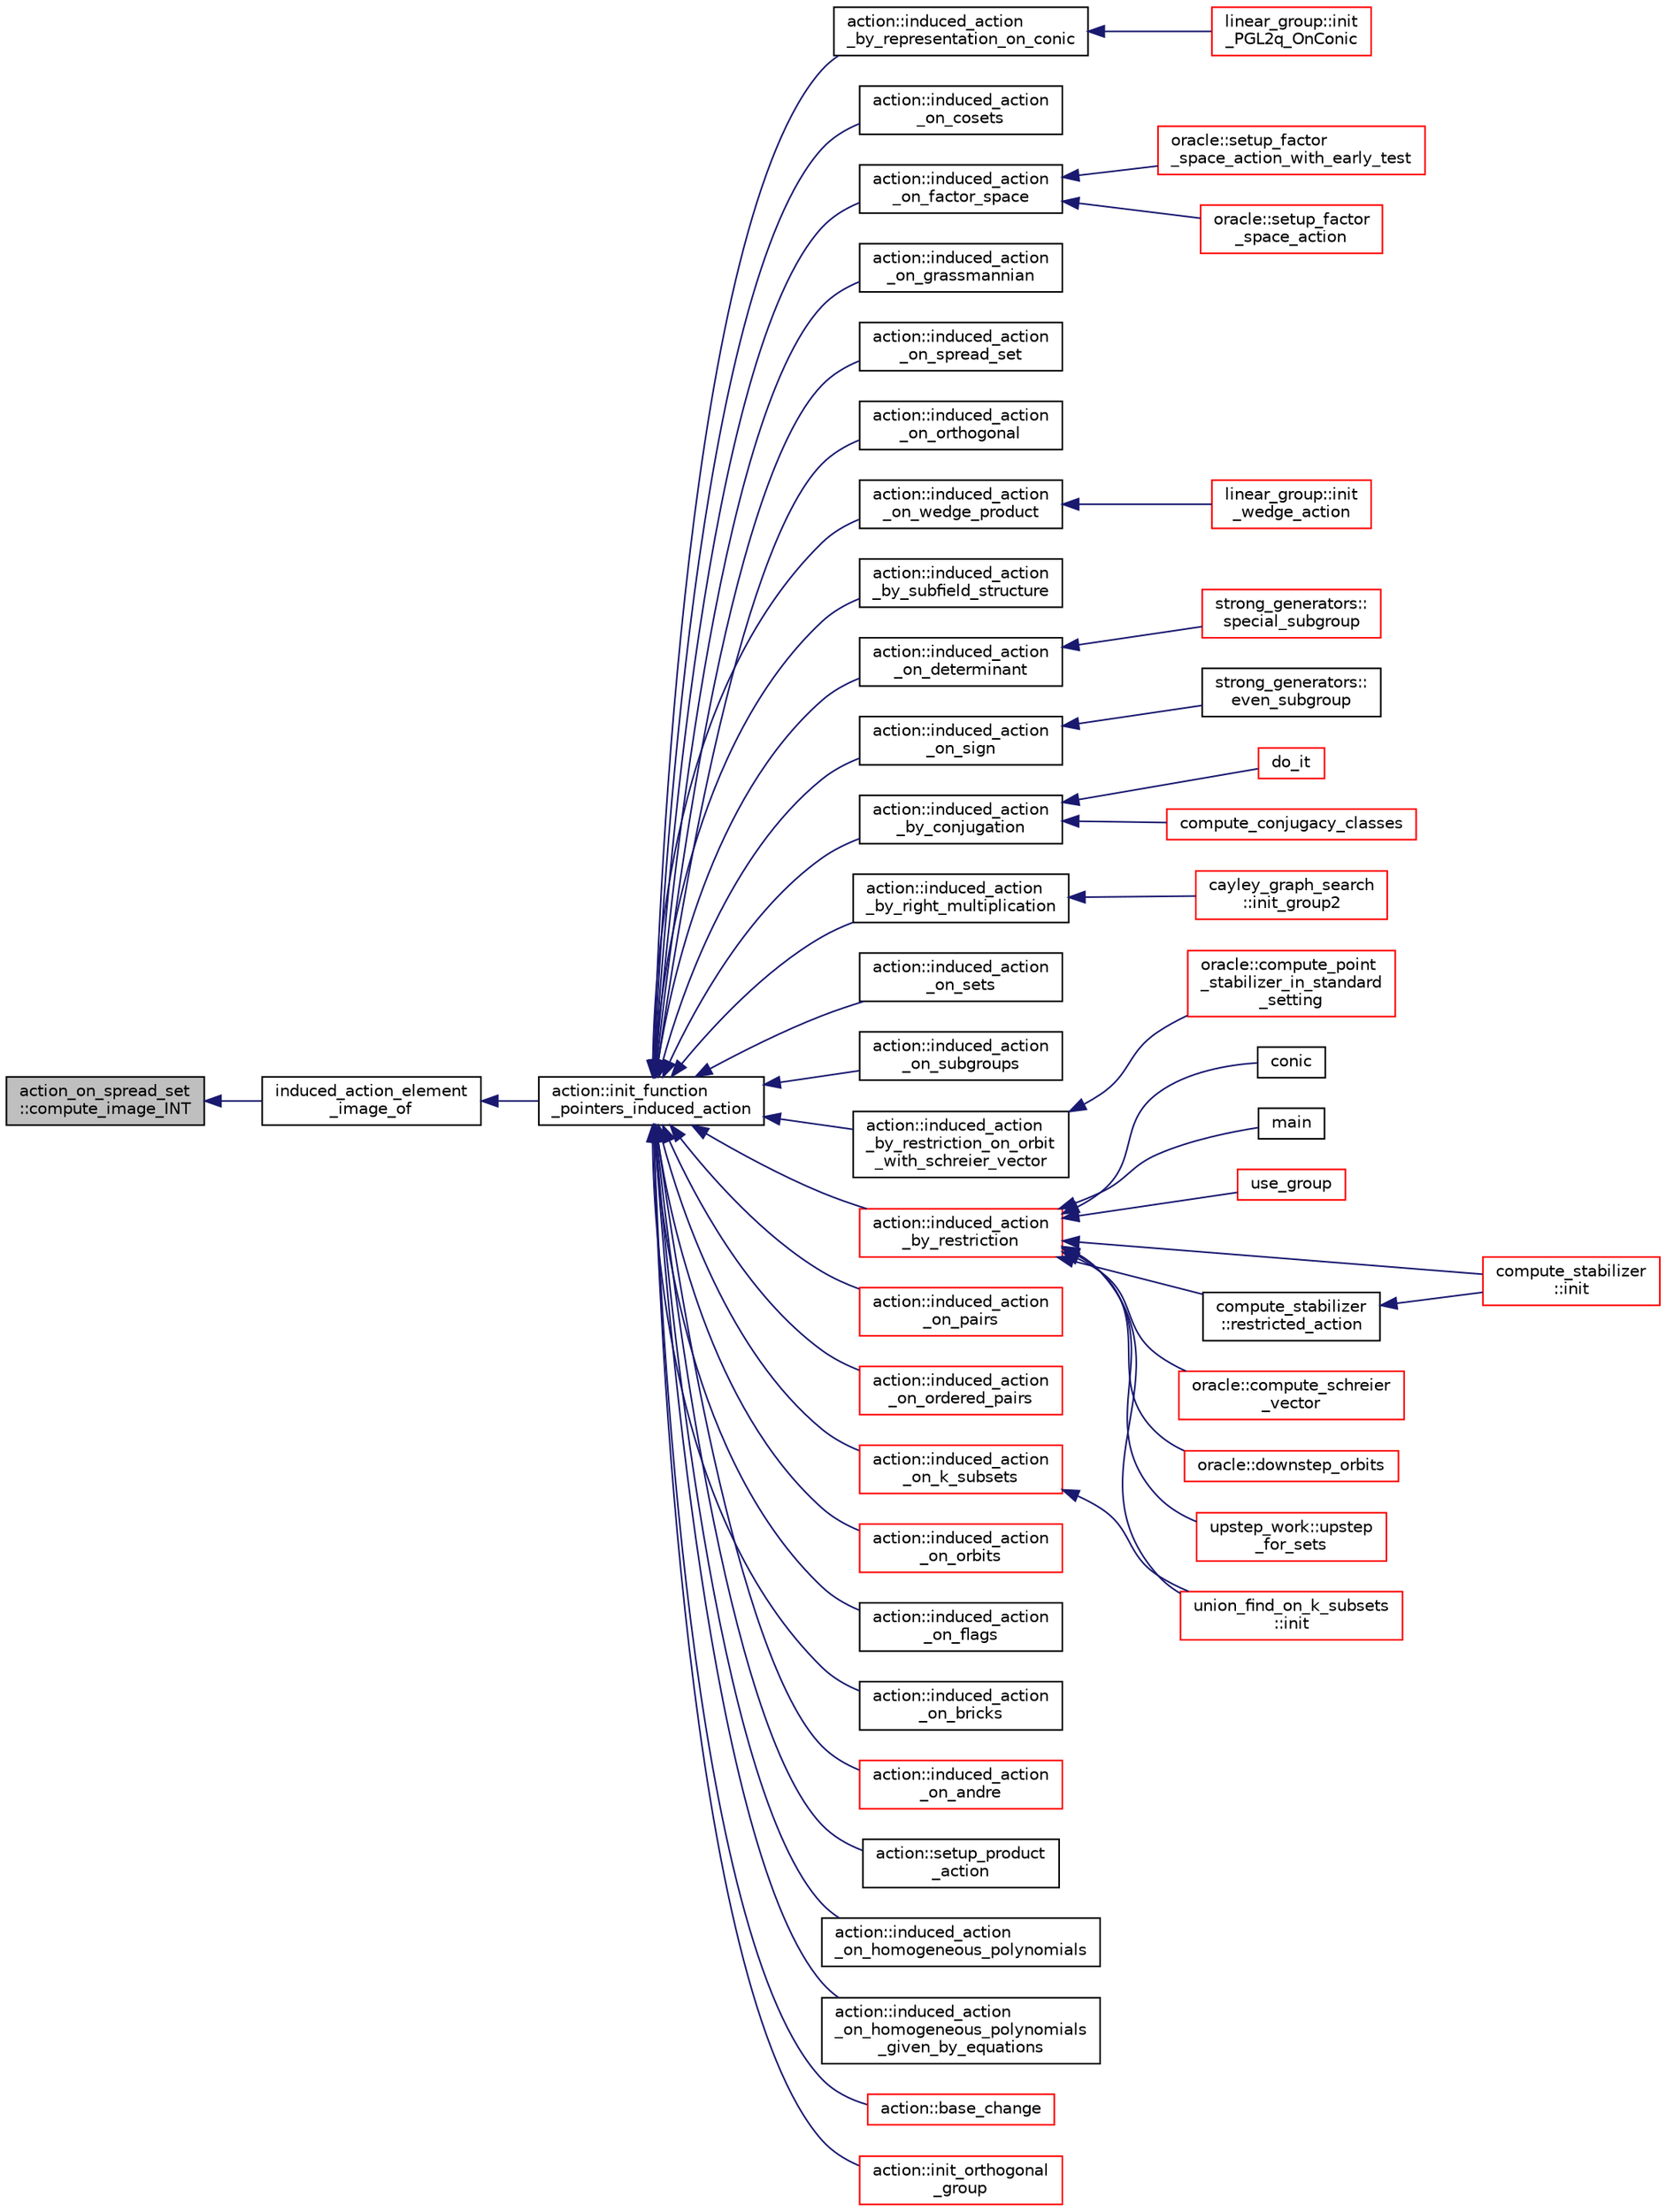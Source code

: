 digraph "action_on_spread_set::compute_image_INT"
{
  edge [fontname="Helvetica",fontsize="10",labelfontname="Helvetica",labelfontsize="10"];
  node [fontname="Helvetica",fontsize="10",shape=record];
  rankdir="LR";
  Node78 [label="action_on_spread_set\l::compute_image_INT",height=0.2,width=0.4,color="black", fillcolor="grey75", style="filled", fontcolor="black"];
  Node78 -> Node79 [dir="back",color="midnightblue",fontsize="10",style="solid",fontname="Helvetica"];
  Node79 [label="induced_action_element\l_image_of",height=0.2,width=0.4,color="black", fillcolor="white", style="filled",URL="$d3/d27/interface_8_c.html#a821850d6c3988dd122de0489cd36f0f0"];
  Node79 -> Node80 [dir="back",color="midnightblue",fontsize="10",style="solid",fontname="Helvetica"];
  Node80 [label="action::init_function\l_pointers_induced_action",height=0.2,width=0.4,color="black", fillcolor="white", style="filled",URL="$d2/d86/classaction.html#a3b9287d084b24f7a3b9532a7589c58de"];
  Node80 -> Node81 [dir="back",color="midnightblue",fontsize="10",style="solid",fontname="Helvetica"];
  Node81 [label="action::induced_action\l_by_representation_on_conic",height=0.2,width=0.4,color="black", fillcolor="white", style="filled",URL="$d2/d86/classaction.html#a228538e3f07bc186db8eb5da8b90f617"];
  Node81 -> Node82 [dir="back",color="midnightblue",fontsize="10",style="solid",fontname="Helvetica"];
  Node82 [label="linear_group::init\l_PGL2q_OnConic",height=0.2,width=0.4,color="red", fillcolor="white", style="filled",URL="$df/d5a/classlinear__group.html#a84c4d6e1849da4c6f8f096a1af2a8270"];
  Node80 -> Node89 [dir="back",color="midnightblue",fontsize="10",style="solid",fontname="Helvetica"];
  Node89 [label="action::induced_action\l_on_cosets",height=0.2,width=0.4,color="black", fillcolor="white", style="filled",URL="$d2/d86/classaction.html#acbdff5ffed42af6a01f07dffb2787237"];
  Node80 -> Node90 [dir="back",color="midnightblue",fontsize="10",style="solid",fontname="Helvetica"];
  Node90 [label="action::induced_action\l_on_factor_space",height=0.2,width=0.4,color="black", fillcolor="white", style="filled",URL="$d2/d86/classaction.html#af501ff2aa74fb6049bee5c01cd8b909b"];
  Node90 -> Node91 [dir="back",color="midnightblue",fontsize="10",style="solid",fontname="Helvetica"];
  Node91 [label="oracle::setup_factor\l_space_action_with_early_test",height=0.2,width=0.4,color="red", fillcolor="white", style="filled",URL="$d7/da7/classoracle.html#a7c26a85886666829e9727df91d2f01ad"];
  Node90 -> Node171 [dir="back",color="midnightblue",fontsize="10",style="solid",fontname="Helvetica"];
  Node171 [label="oracle::setup_factor\l_space_action",height=0.2,width=0.4,color="red", fillcolor="white", style="filled",URL="$d7/da7/classoracle.html#a181e076f112ba1f32f5fb4e8abebdb18"];
  Node80 -> Node172 [dir="back",color="midnightblue",fontsize="10",style="solid",fontname="Helvetica"];
  Node172 [label="action::induced_action\l_on_grassmannian",height=0.2,width=0.4,color="black", fillcolor="white", style="filled",URL="$d2/d86/classaction.html#a295b730ecc0b0bf30f714094fef956ea"];
  Node80 -> Node173 [dir="back",color="midnightblue",fontsize="10",style="solid",fontname="Helvetica"];
  Node173 [label="action::induced_action\l_on_spread_set",height=0.2,width=0.4,color="black", fillcolor="white", style="filled",URL="$d2/d86/classaction.html#a7c5839c650592f083dc850d81ed05a5b"];
  Node80 -> Node174 [dir="back",color="midnightblue",fontsize="10",style="solid",fontname="Helvetica"];
  Node174 [label="action::induced_action\l_on_orthogonal",height=0.2,width=0.4,color="black", fillcolor="white", style="filled",URL="$d2/d86/classaction.html#a4f191cee643a81d7f18a4d729084e945"];
  Node80 -> Node175 [dir="back",color="midnightblue",fontsize="10",style="solid",fontname="Helvetica"];
  Node175 [label="action::induced_action\l_on_wedge_product",height=0.2,width=0.4,color="black", fillcolor="white", style="filled",URL="$d2/d86/classaction.html#af13a5da25b8e8597ab695edff222fb6a"];
  Node175 -> Node176 [dir="back",color="midnightblue",fontsize="10",style="solid",fontname="Helvetica"];
  Node176 [label="linear_group::init\l_wedge_action",height=0.2,width=0.4,color="red", fillcolor="white", style="filled",URL="$df/d5a/classlinear__group.html#a16a8a2a5fdc535f2263210ca7943119e"];
  Node80 -> Node177 [dir="back",color="midnightblue",fontsize="10",style="solid",fontname="Helvetica"];
  Node177 [label="action::induced_action\l_by_subfield_structure",height=0.2,width=0.4,color="black", fillcolor="white", style="filled",URL="$d2/d86/classaction.html#add42951bdab176ceed6cc4af05dfa948"];
  Node80 -> Node178 [dir="back",color="midnightblue",fontsize="10",style="solid",fontname="Helvetica"];
  Node178 [label="action::induced_action\l_on_determinant",height=0.2,width=0.4,color="black", fillcolor="white", style="filled",URL="$d2/d86/classaction.html#aa6b9d3c2ded2cae185ee31f2200ad0b5"];
  Node178 -> Node179 [dir="back",color="midnightblue",fontsize="10",style="solid",fontname="Helvetica"];
  Node179 [label="strong_generators::\lspecial_subgroup",height=0.2,width=0.4,color="red", fillcolor="white", style="filled",URL="$dc/d09/classstrong__generators.html#a78e9e4d012bb440194e2874c40ca9e29"];
  Node80 -> Node181 [dir="back",color="midnightblue",fontsize="10",style="solid",fontname="Helvetica"];
  Node181 [label="action::induced_action\l_on_sign",height=0.2,width=0.4,color="black", fillcolor="white", style="filled",URL="$d2/d86/classaction.html#ab17b07971b94eae7c5efa21b33f643f1"];
  Node181 -> Node182 [dir="back",color="midnightblue",fontsize="10",style="solid",fontname="Helvetica"];
  Node182 [label="strong_generators::\leven_subgroup",height=0.2,width=0.4,color="black", fillcolor="white", style="filled",URL="$dc/d09/classstrong__generators.html#a8c1a171968f012ec245b0487a6af66e0"];
  Node80 -> Node183 [dir="back",color="midnightblue",fontsize="10",style="solid",fontname="Helvetica"];
  Node183 [label="action::induced_action\l_by_conjugation",height=0.2,width=0.4,color="black", fillcolor="white", style="filled",URL="$d2/d86/classaction.html#a45fb7703c6acac791acdcde339d21cc2"];
  Node183 -> Node184 [dir="back",color="midnightblue",fontsize="10",style="solid",fontname="Helvetica"];
  Node184 [label="do_it",height=0.2,width=0.4,color="red", fillcolor="white", style="filled",URL="$da/da3/burnside_8_c.html#a6a1ed4d46bdb13e56112f47f0565c25b"];
  Node183 -> Node186 [dir="back",color="midnightblue",fontsize="10",style="solid",fontname="Helvetica"];
  Node186 [label="compute_conjugacy_classes",height=0.2,width=0.4,color="red", fillcolor="white", style="filled",URL="$dc/dd4/group__actions_8h.html#a3a3f311d8e19e481707b3e54dbb35066"];
  Node80 -> Node191 [dir="back",color="midnightblue",fontsize="10",style="solid",fontname="Helvetica"];
  Node191 [label="action::induced_action\l_by_right_multiplication",height=0.2,width=0.4,color="black", fillcolor="white", style="filled",URL="$d2/d86/classaction.html#aafa2818d9d98046507e2754938be0c04"];
  Node191 -> Node192 [dir="back",color="midnightblue",fontsize="10",style="solid",fontname="Helvetica"];
  Node192 [label="cayley_graph_search\l::init_group2",height=0.2,width=0.4,color="red", fillcolor="white", style="filled",URL="$de/dae/classcayley__graph__search.html#ac765646a4795740d7ac0a9407bf35f32"];
  Node80 -> Node194 [dir="back",color="midnightblue",fontsize="10",style="solid",fontname="Helvetica"];
  Node194 [label="action::induced_action\l_on_sets",height=0.2,width=0.4,color="black", fillcolor="white", style="filled",URL="$d2/d86/classaction.html#a09639acee6b88644c103b17050cc32f1"];
  Node80 -> Node195 [dir="back",color="midnightblue",fontsize="10",style="solid",fontname="Helvetica"];
  Node195 [label="action::induced_action\l_on_subgroups",height=0.2,width=0.4,color="black", fillcolor="white", style="filled",URL="$d2/d86/classaction.html#ad0de7ea45a2a73c1b8e0f52ee3ce4610"];
  Node80 -> Node196 [dir="back",color="midnightblue",fontsize="10",style="solid",fontname="Helvetica"];
  Node196 [label="action::induced_action\l_by_restriction_on_orbit\l_with_schreier_vector",height=0.2,width=0.4,color="black", fillcolor="white", style="filled",URL="$d2/d86/classaction.html#ad3ddab72625d9bebe7ac8eaef488cf4c"];
  Node196 -> Node197 [dir="back",color="midnightblue",fontsize="10",style="solid",fontname="Helvetica"];
  Node197 [label="oracle::compute_point\l_stabilizer_in_standard\l_setting",height=0.2,width=0.4,color="red", fillcolor="white", style="filled",URL="$d7/da7/classoracle.html#afa7b2b71cd2ccbb807a740d6e1085982"];
  Node80 -> Node198 [dir="back",color="midnightblue",fontsize="10",style="solid",fontname="Helvetica"];
  Node198 [label="action::induced_action\l_by_restriction",height=0.2,width=0.4,color="red", fillcolor="white", style="filled",URL="$d2/d86/classaction.html#a37c21f74a97c921d882a308370c06357"];
  Node198 -> Node102 [dir="back",color="midnightblue",fontsize="10",style="solid",fontname="Helvetica"];
  Node102 [label="conic",height=0.2,width=0.4,color="black", fillcolor="white", style="filled",URL="$d4/de8/conic_8_c.html#a96def9474b981a9d5831a9b48d85d652"];
  Node198 -> Node199 [dir="back",color="midnightblue",fontsize="10",style="solid",fontname="Helvetica"];
  Node199 [label="main",height=0.2,width=0.4,color="black", fillcolor="white", style="filled",URL="$d5/d0d/apps_2projective__space_2polar_8_c.html#a217dbf8b442f20279ea00b898af96f52"];
  Node198 -> Node129 [dir="back",color="midnightblue",fontsize="10",style="solid",fontname="Helvetica"];
  Node129 [label="use_group",height=0.2,width=0.4,color="red", fillcolor="white", style="filled",URL="$d9/d9f/all__cliques_8_c.html#aba62531e97173264c39afe2c7857af31"];
  Node198 -> Node200 [dir="back",color="midnightblue",fontsize="10",style="solid",fontname="Helvetica"];
  Node200 [label="union_find_on_k_subsets\l::init",height=0.2,width=0.4,color="red", fillcolor="white", style="filled",URL="$d3/d1b/classunion__find__on__k__subsets.html#aad0de310a8e8df1ff78ee2eaf3ec1e54"];
  Node198 -> Node202 [dir="back",color="midnightblue",fontsize="10",style="solid",fontname="Helvetica"];
  Node202 [label="compute_stabilizer\l::init",height=0.2,width=0.4,color="red", fillcolor="white", style="filled",URL="$d8/d30/classcompute__stabilizer.html#a36a1729430f317a65559220a8206a7d7"];
  Node198 -> Node207 [dir="back",color="midnightblue",fontsize="10",style="solid",fontname="Helvetica"];
  Node207 [label="compute_stabilizer\l::restricted_action",height=0.2,width=0.4,color="black", fillcolor="white", style="filled",URL="$d8/d30/classcompute__stabilizer.html#a895df470da0ac14f812c3c4b6f2280b9"];
  Node207 -> Node202 [dir="back",color="midnightblue",fontsize="10",style="solid",fontname="Helvetica"];
  Node198 -> Node208 [dir="back",color="midnightblue",fontsize="10",style="solid",fontname="Helvetica"];
  Node208 [label="oracle::compute_schreier\l_vector",height=0.2,width=0.4,color="red", fillcolor="white", style="filled",URL="$d7/da7/classoracle.html#a1ba7d398b51ed70f89b5ea54adb7b089"];
  Node198 -> Node218 [dir="back",color="midnightblue",fontsize="10",style="solid",fontname="Helvetica"];
  Node218 [label="oracle::downstep_orbits",height=0.2,width=0.4,color="red", fillcolor="white", style="filled",URL="$d7/da7/classoracle.html#a65ea623f3a7b2e3dba4e29638207bc53"];
  Node198 -> Node220 [dir="back",color="midnightblue",fontsize="10",style="solid",fontname="Helvetica"];
  Node220 [label="upstep_work::upstep\l_for_sets",height=0.2,width=0.4,color="red", fillcolor="white", style="filled",URL="$d2/dd6/classupstep__work.html#acbfe3d5e23c38c3dc8f5908e0bc5bf1b"];
  Node80 -> Node238 [dir="back",color="midnightblue",fontsize="10",style="solid",fontname="Helvetica"];
  Node238 [label="action::induced_action\l_on_pairs",height=0.2,width=0.4,color="red", fillcolor="white", style="filled",URL="$d2/d86/classaction.html#a4b01c7b3cc749218e9dbd84b9fed90b3"];
  Node80 -> Node240 [dir="back",color="midnightblue",fontsize="10",style="solid",fontname="Helvetica"];
  Node240 [label="action::induced_action\l_on_ordered_pairs",height=0.2,width=0.4,color="red", fillcolor="white", style="filled",URL="$d2/d86/classaction.html#ad290e0cc115881e0b9ddab7f7071975e"];
  Node80 -> Node241 [dir="back",color="midnightblue",fontsize="10",style="solid",fontname="Helvetica"];
  Node241 [label="action::induced_action\l_on_k_subsets",height=0.2,width=0.4,color="red", fillcolor="white", style="filled",URL="$d2/d86/classaction.html#a2eb6058853cffc4c099099e07ecbe612"];
  Node241 -> Node200 [dir="back",color="midnightblue",fontsize="10",style="solid",fontname="Helvetica"];
  Node80 -> Node243 [dir="back",color="midnightblue",fontsize="10",style="solid",fontname="Helvetica"];
  Node243 [label="action::induced_action\l_on_orbits",height=0.2,width=0.4,color="red", fillcolor="white", style="filled",URL="$d2/d86/classaction.html#a875913e4919877fe3dcae039ce44d7d8"];
  Node80 -> Node247 [dir="back",color="midnightblue",fontsize="10",style="solid",fontname="Helvetica"];
  Node247 [label="action::induced_action\l_on_flags",height=0.2,width=0.4,color="black", fillcolor="white", style="filled",URL="$d2/d86/classaction.html#afb1ac2fda2a79462e38c133330982341"];
  Node80 -> Node248 [dir="back",color="midnightblue",fontsize="10",style="solid",fontname="Helvetica"];
  Node248 [label="action::induced_action\l_on_bricks",height=0.2,width=0.4,color="black", fillcolor="white", style="filled",URL="$d2/d86/classaction.html#a71c71472fda2eefb125cd852d5feb306"];
  Node80 -> Node249 [dir="back",color="midnightblue",fontsize="10",style="solid",fontname="Helvetica"];
  Node249 [label="action::induced_action\l_on_andre",height=0.2,width=0.4,color="red", fillcolor="white", style="filled",URL="$d2/d86/classaction.html#a917efe5d7ae49b86dbf397540939fea4"];
  Node80 -> Node251 [dir="back",color="midnightblue",fontsize="10",style="solid",fontname="Helvetica"];
  Node251 [label="action::setup_product\l_action",height=0.2,width=0.4,color="black", fillcolor="white", style="filled",URL="$d2/d86/classaction.html#a35c717fb546189c007a89bb7b133e2f6"];
  Node80 -> Node252 [dir="back",color="midnightblue",fontsize="10",style="solid",fontname="Helvetica"];
  Node252 [label="action::induced_action\l_on_homogeneous_polynomials",height=0.2,width=0.4,color="black", fillcolor="white", style="filled",URL="$d2/d86/classaction.html#acafe8fb1e63926ce35338a292b621f8a"];
  Node80 -> Node253 [dir="back",color="midnightblue",fontsize="10",style="solid",fontname="Helvetica"];
  Node253 [label="action::induced_action\l_on_homogeneous_polynomials\l_given_by_equations",height=0.2,width=0.4,color="black", fillcolor="white", style="filled",URL="$d2/d86/classaction.html#a8f8df8dabfaa711297c20d44a2c1946a"];
  Node80 -> Node254 [dir="back",color="midnightblue",fontsize="10",style="solid",fontname="Helvetica"];
  Node254 [label="action::base_change",height=0.2,width=0.4,color="red", fillcolor="white", style="filled",URL="$d2/d86/classaction.html#a1cab1a81da804692affaf9b7060c90f6"];
  Node80 -> Node282 [dir="back",color="midnightblue",fontsize="10",style="solid",fontname="Helvetica"];
  Node282 [label="action::init_orthogonal\l_group",height=0.2,width=0.4,color="red", fillcolor="white", style="filled",URL="$d2/d86/classaction.html#a2cfe124956ed67d8b7a927bb44847cc2"];
}
